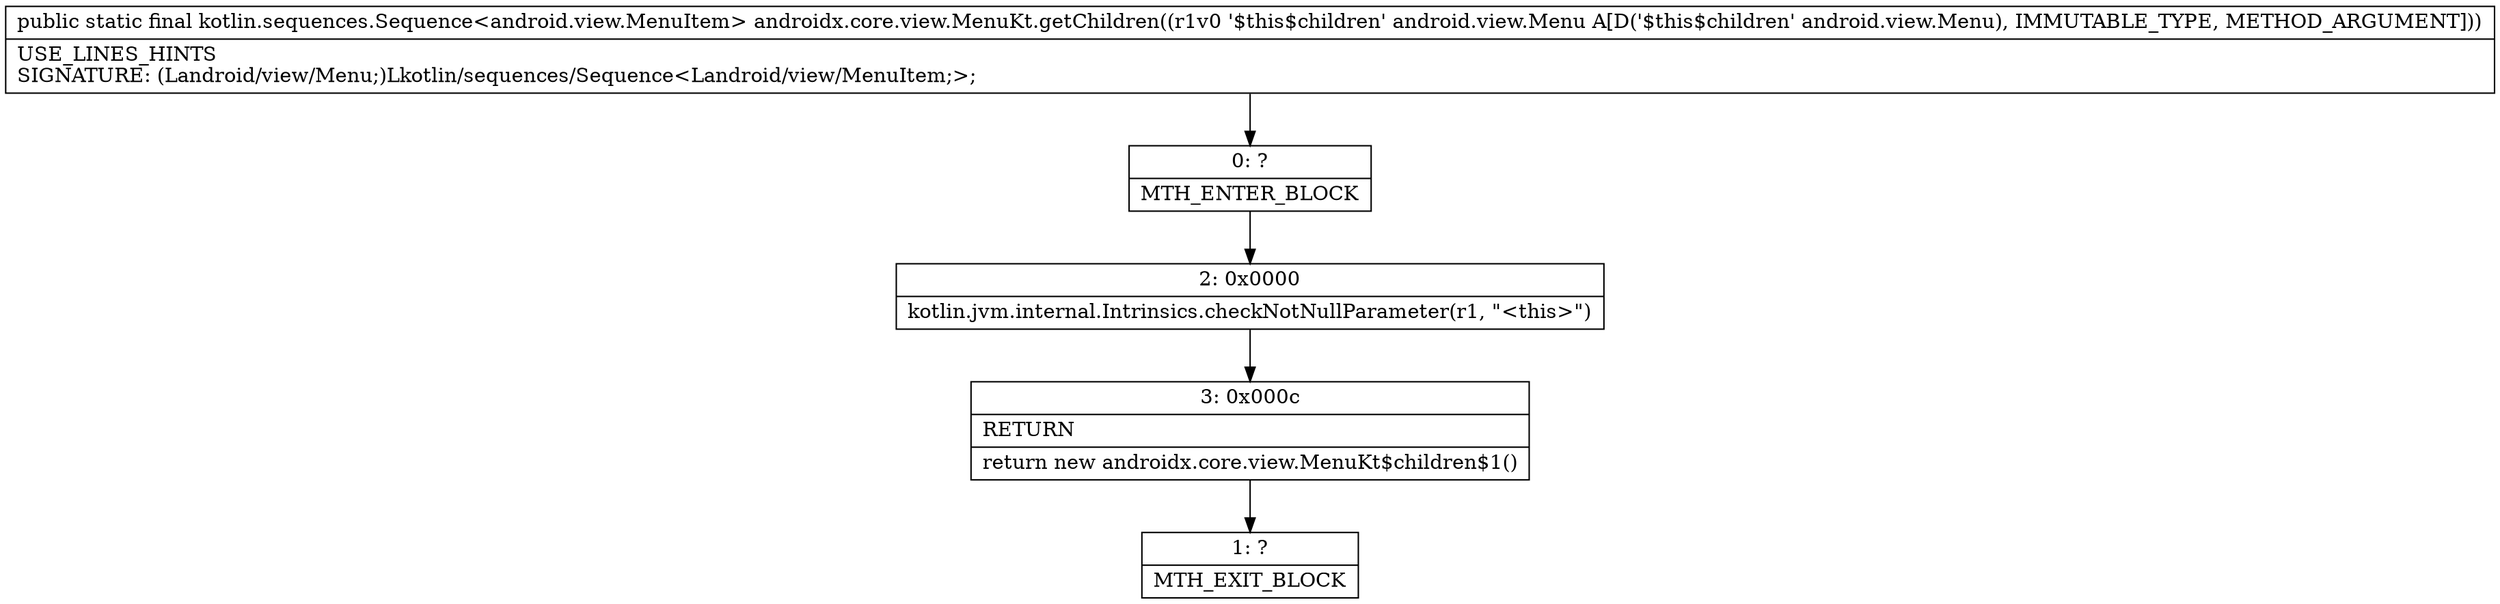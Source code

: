 digraph "CFG forandroidx.core.view.MenuKt.getChildren(Landroid\/view\/Menu;)Lkotlin\/sequences\/Sequence;" {
Node_0 [shape=record,label="{0\:\ ?|MTH_ENTER_BLOCK\l}"];
Node_2 [shape=record,label="{2\:\ 0x0000|kotlin.jvm.internal.Intrinsics.checkNotNullParameter(r1, \"\<this\>\")\l}"];
Node_3 [shape=record,label="{3\:\ 0x000c|RETURN\l|return new androidx.core.view.MenuKt$children$1()\l}"];
Node_1 [shape=record,label="{1\:\ ?|MTH_EXIT_BLOCK\l}"];
MethodNode[shape=record,label="{public static final kotlin.sequences.Sequence\<android.view.MenuItem\> androidx.core.view.MenuKt.getChildren((r1v0 '$this$children' android.view.Menu A[D('$this$children' android.view.Menu), IMMUTABLE_TYPE, METHOD_ARGUMENT]))  | USE_LINES_HINTS\lSIGNATURE: (Landroid\/view\/Menu;)Lkotlin\/sequences\/Sequence\<Landroid\/view\/MenuItem;\>;\l}"];
MethodNode -> Node_0;Node_0 -> Node_2;
Node_2 -> Node_3;
Node_3 -> Node_1;
}

